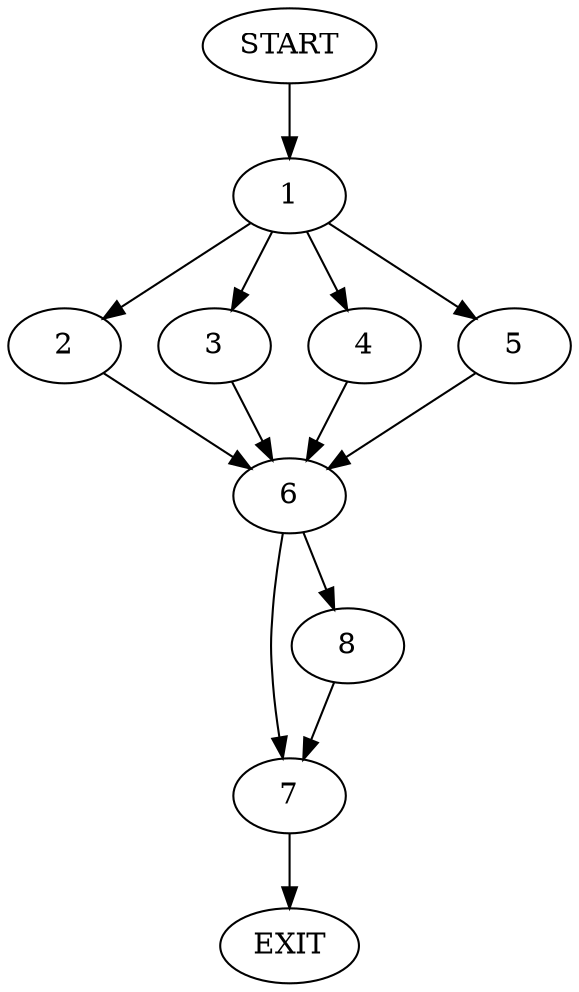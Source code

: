 digraph {
0 [label="START"]
9 [label="EXIT"]
0 -> 1
1 -> 2
1 -> 3
1 -> 4
1 -> 5
5 -> 6
3 -> 6
4 -> 6
2 -> 6
6 -> 7
6 -> 8
8 -> 7
7 -> 9
}
